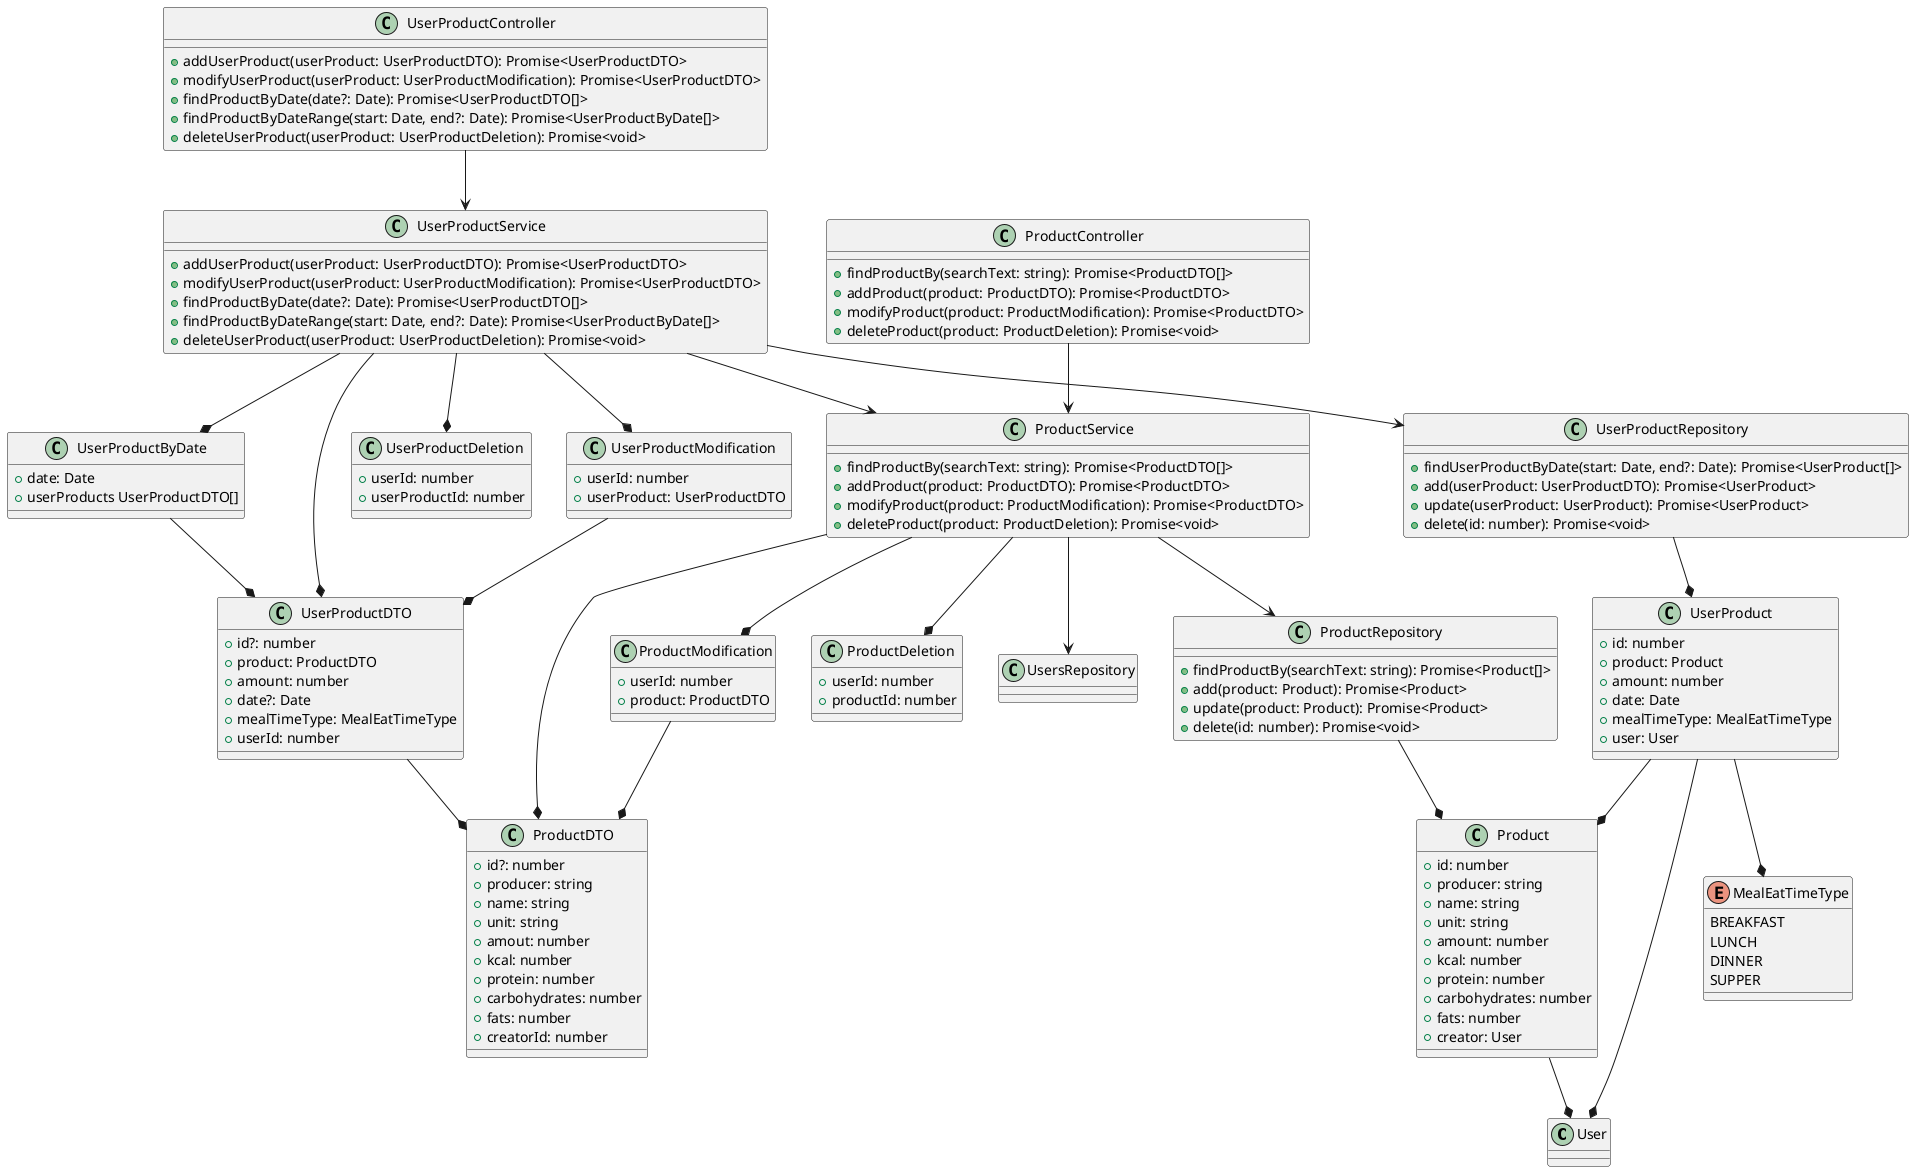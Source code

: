 @startuml

class User {
}


class ProductDTO {
    + id?: number
    + producer: string
    + name: string
    + unit: string
    + amout: number
    + kcal: number
    + protein: number
    + carbohydrates: number
    + fats: number
    + creatorId: number
}

class ProductModification {
    + userId: number
    + product: ProductDTO
}
ProductModification --* ProductDTO

class ProductDeletion {
    + userId: number
    + productId: number
}

class ProductController {
    + findProductBy(searchText: string): Promise<ProductDTO[]>
    + addProduct(product: ProductDTO): Promise<ProductDTO>
    + modifyProduct(product: ProductModification): Promise<ProductDTO>
    + deleteProduct(product: ProductDeletion): Promise<void>
}
ProductController --> ProductService

class UsersRepository {
}

class ProductService {
    + findProductBy(searchText: string): Promise<ProductDTO[]>
    + addProduct(product: ProductDTO): Promise<ProductDTO>
    + modifyProduct(product: ProductModification): Promise<ProductDTO>
    + deleteProduct(product: ProductDeletion): Promise<void>
}
ProductService --> ProductRepository
ProductService --> UsersRepository
ProductService --* ProductDTO
ProductService --* ProductDeletion
ProductService --* ProductModification

class ProductRepository {
    + findProductBy(searchText: string): Promise<Product[]>
    + add(product: Product): Promise<Product>
    + update(product: Product): Promise<Product>
    + delete(id: number): Promise<void>
}
ProductRepository --* Product

class Product {
    + id: number
    + producer: string
    + name: string
    + unit: string
    + amount: number
    + kcal: number
    + protein: number
    + carbohydrates: number
    + fats: number
    + creator: User
}
Product --* User

class UserProductModification {
    + userId: number
    + userProduct: UserProductDTO
}
UserProductModification --* UserProductDTO

class UserProductDeletion {
    + userId: number
    + userProductId: number
}

class UserProductByDate {
    + date: Date
    + userProducts UserProductDTO[]
}
UserProductByDate --* UserProductDTO

class UserProductDTO {
    + id?: number
    + product: ProductDTO
    + amount: number
    + date?: Date
    + mealTimeType: MealEatTimeType
    + userId: number
}
UserProductDTO --* ProductDTO

class UserProductController {
    + addUserProduct(userProduct: UserProductDTO): Promise<UserProductDTO>
    + modifyUserProduct(userProduct: UserProductModification): Promise<UserProductDTO>
    + findProductByDate(date?: Date): Promise<UserProductDTO[]>
    + findProductByDateRange(start: Date, end?: Date): Promise<UserProductByDate[]>
    + deleteUserProduct(userProduct: UserProductDeletion): Promise<void>
}
UserProductController --> UserProductService

class UserProductService {
    + addUserProduct(userProduct: UserProductDTO): Promise<UserProductDTO>
    + modifyUserProduct(userProduct: UserProductModification): Promise<UserProductDTO>
    + findProductByDate(date?: Date): Promise<UserProductDTO[]>
    + findProductByDateRange(start: Date, end?: Date): Promise<UserProductByDate[]>
    + deleteUserProduct(userProduct: UserProductDeletion): Promise<void>
}
UserProductService --> UserProductRepository
UserProductService --> ProductService
UserProductService --* UserProductDTO
UserProductService --* UserProductDeletion
UserProductService --* UserProductModification
UserProductService --* UserProductByDate

class UserProductRepository {
    + findUserProductByDate(start: Date, end?: Date): Promise<UserProduct[]>
    + add(userProduct: UserProductDTO): Promise<UserProduct>
    + update(userProduct: UserProduct): Promise<UserProduct>
    + delete(id: number): Promise<void>
}
UserProductRepository --* UserProduct

enum MealEatTimeType {
    BREAKFAST
    LUNCH
    DINNER
    SUPPER
}

class UserProduct {
    + id: number
    + product: Product
    + amount: number
    + date: Date
    + mealTimeType: MealEatTimeType
    + user: User
}
UserProduct --* User
UserProduct --* Product
UserProduct --* MealEatTimeType

@enduml